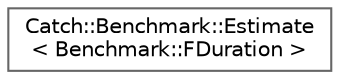 digraph "Graphical Class Hierarchy"
{
 // LATEX_PDF_SIZE
  bgcolor="transparent";
  edge [fontname=Helvetica,fontsize=10,labelfontname=Helvetica,labelfontsize=10];
  node [fontname=Helvetica,fontsize=10,shape=box,height=0.2,width=0.4];
  rankdir="LR";
  Node0 [id="Node000000",label="Catch::Benchmark::Estimate\l\< Benchmark::FDuration \>",height=0.2,width=0.4,color="grey40", fillcolor="white", style="filled",URL="$structCatch_1_1Benchmark_1_1Estimate.html",tooltip=" "];
}
